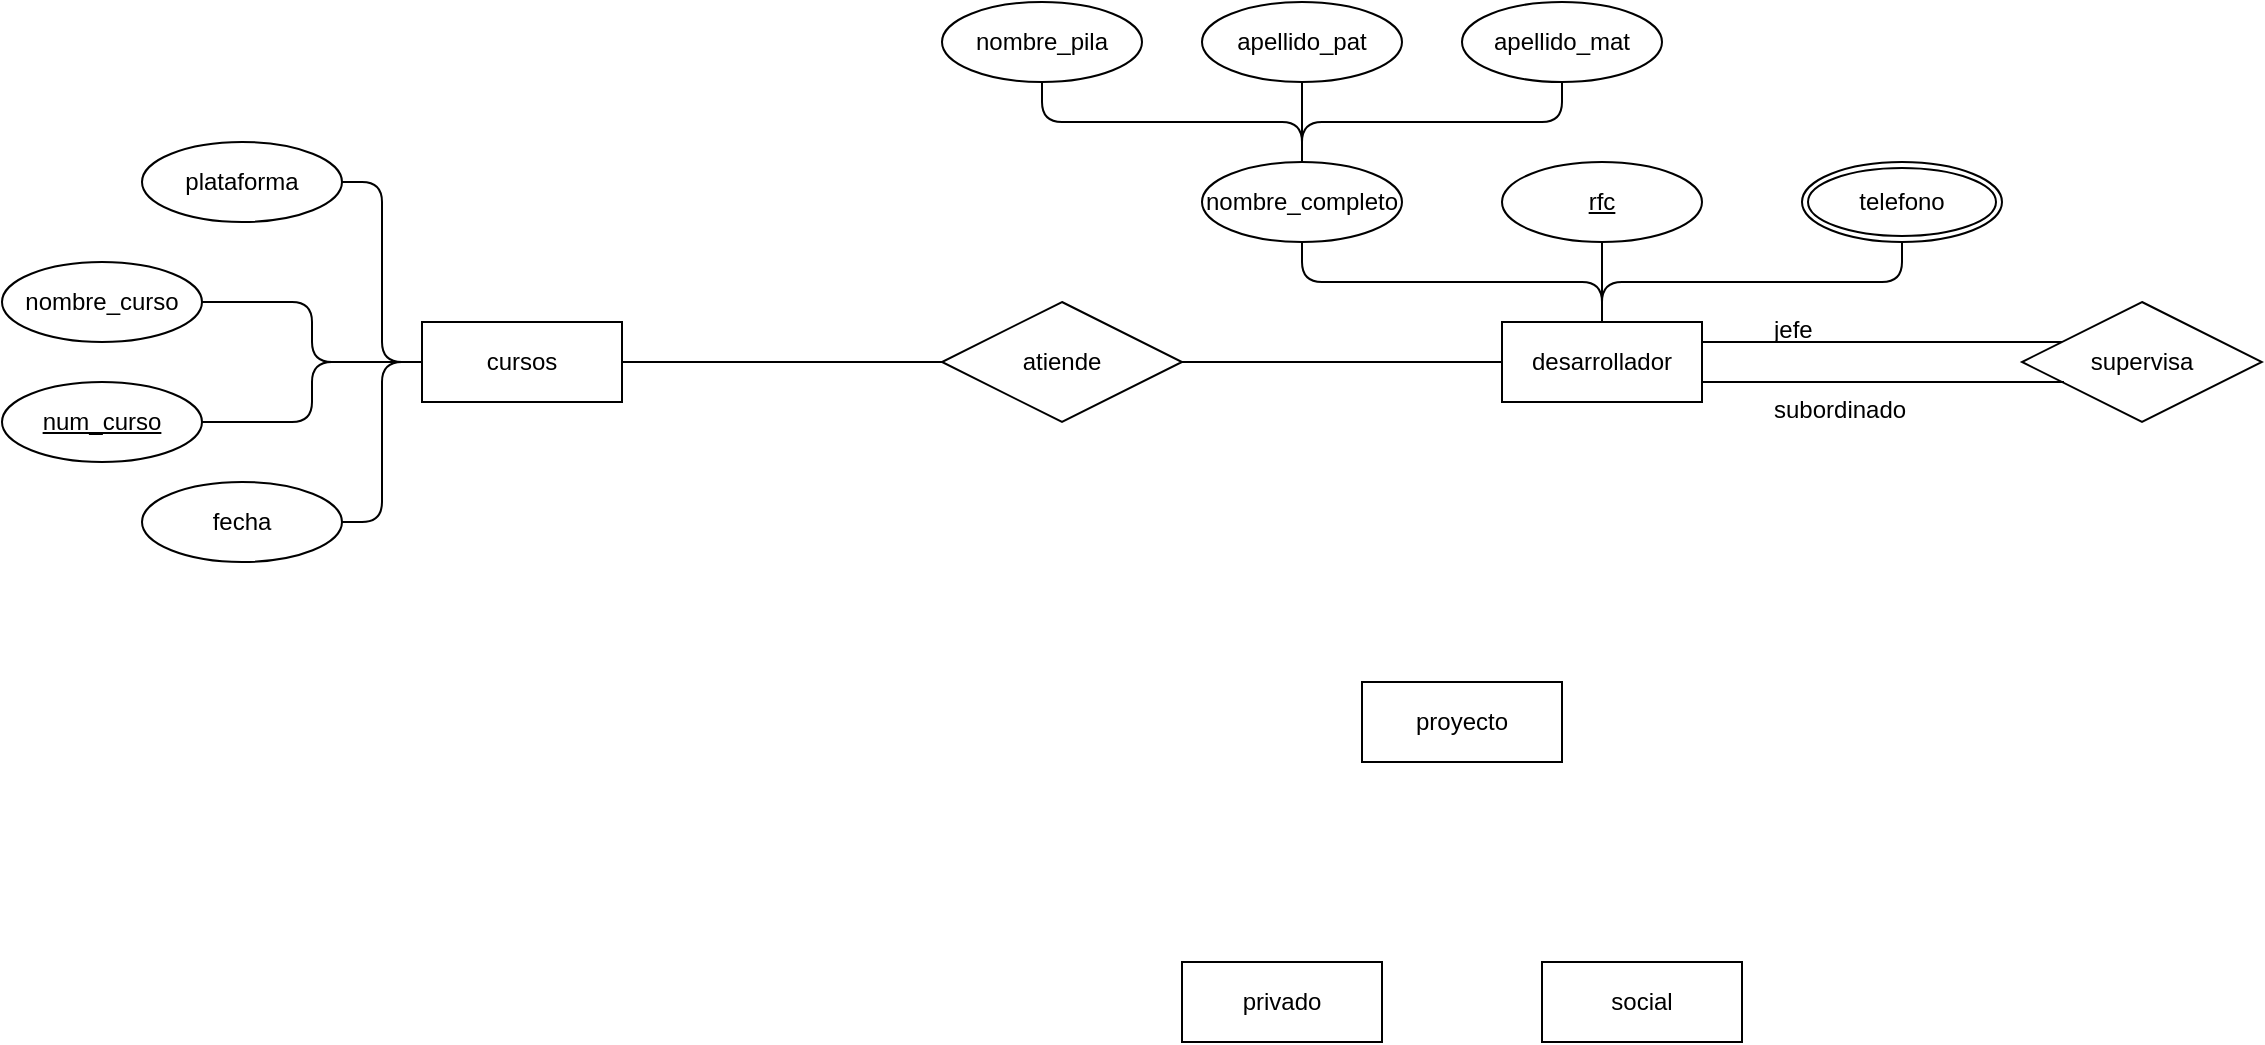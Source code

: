 <mxfile version="24.6.4" type="github">
  <diagram name="Page-1" id="w4DmklgDbc6xixvKzRbn">
    <mxGraphModel dx="2284" dy="789" grid="1" gridSize="10" guides="1" tooltips="1" connect="1" arrows="1" fold="1" page="1" pageScale="1" pageWidth="850" pageHeight="1100" math="0" shadow="0">
      <root>
        <mxCell id="0" />
        <mxCell id="1" parent="0" />
        <mxCell id="DrMKuOF9DL7T5SG4hzMI-1" value="proyecto" style="whiteSpace=wrap;html=1;align=center;" vertex="1" parent="1">
          <mxGeometry x="370" y="380" width="100" height="40" as="geometry" />
        </mxCell>
        <mxCell id="DrMKuOF9DL7T5SG4hzMI-16" style="edgeStyle=orthogonalEdgeStyle;rounded=1;orthogonalLoop=1;jettySize=auto;html=1;exitX=0.5;exitY=0;exitDx=0;exitDy=0;entryX=0.5;entryY=1;entryDx=0;entryDy=0;curved=0;endArrow=none;endFill=0;" edge="1" parent="1" source="DrMKuOF9DL7T5SG4hzMI-2" target="DrMKuOF9DL7T5SG4hzMI-15">
          <mxGeometry relative="1" as="geometry" />
        </mxCell>
        <mxCell id="DrMKuOF9DL7T5SG4hzMI-17" style="edgeStyle=orthogonalEdgeStyle;rounded=1;orthogonalLoop=1;jettySize=auto;html=1;exitX=0.5;exitY=0;exitDx=0;exitDy=0;entryX=0.5;entryY=1;entryDx=0;entryDy=0;curved=0;endArrow=none;endFill=0;" edge="1" parent="1" source="DrMKuOF9DL7T5SG4hzMI-2" target="DrMKuOF9DL7T5SG4hzMI-14">
          <mxGeometry relative="1" as="geometry" />
        </mxCell>
        <mxCell id="DrMKuOF9DL7T5SG4hzMI-2" value="desarrollador" style="whiteSpace=wrap;html=1;align=center;" vertex="1" parent="1">
          <mxGeometry x="440" y="200" width="100" height="40" as="geometry" />
        </mxCell>
        <mxCell id="DrMKuOF9DL7T5SG4hzMI-3" value="social" style="whiteSpace=wrap;html=1;align=center;" vertex="1" parent="1">
          <mxGeometry x="460" y="520" width="100" height="40" as="geometry" />
        </mxCell>
        <mxCell id="DrMKuOF9DL7T5SG4hzMI-4" value="privado" style="whiteSpace=wrap;html=1;align=center;" vertex="1" parent="1">
          <mxGeometry x="280" y="520" width="100" height="40" as="geometry" />
        </mxCell>
        <mxCell id="DrMKuOF9DL7T5SG4hzMI-9" style="edgeStyle=orthogonalEdgeStyle;rounded=1;orthogonalLoop=1;jettySize=auto;html=1;exitX=0.5;exitY=0;exitDx=0;exitDy=0;entryX=0.5;entryY=1;entryDx=0;entryDy=0;curved=0;endArrow=none;endFill=0;" edge="1" parent="1" source="DrMKuOF9DL7T5SG4hzMI-5" target="DrMKuOF9DL7T5SG4hzMI-8">
          <mxGeometry relative="1" as="geometry" />
        </mxCell>
        <mxCell id="DrMKuOF9DL7T5SG4hzMI-10" style="edgeStyle=orthogonalEdgeStyle;rounded=1;orthogonalLoop=1;jettySize=auto;html=1;exitX=0.5;exitY=0;exitDx=0;exitDy=0;entryX=0.5;entryY=1;entryDx=0;entryDy=0;curved=0;endArrow=none;endFill=0;" edge="1" parent="1" source="DrMKuOF9DL7T5SG4hzMI-5" target="DrMKuOF9DL7T5SG4hzMI-7">
          <mxGeometry relative="1" as="geometry" />
        </mxCell>
        <mxCell id="DrMKuOF9DL7T5SG4hzMI-11" style="edgeStyle=orthogonalEdgeStyle;rounded=1;orthogonalLoop=1;jettySize=auto;html=1;exitX=0.5;exitY=0;exitDx=0;exitDy=0;entryX=0.5;entryY=1;entryDx=0;entryDy=0;curved=0;endArrow=none;endFill=0;" edge="1" parent="1" source="DrMKuOF9DL7T5SG4hzMI-5" target="DrMKuOF9DL7T5SG4hzMI-6">
          <mxGeometry relative="1" as="geometry" />
        </mxCell>
        <mxCell id="DrMKuOF9DL7T5SG4hzMI-12" style="edgeStyle=orthogonalEdgeStyle;rounded=1;orthogonalLoop=1;jettySize=auto;html=1;exitX=0.5;exitY=1;exitDx=0;exitDy=0;entryX=0.5;entryY=0;entryDx=0;entryDy=0;curved=0;endArrow=none;endFill=0;" edge="1" parent="1" source="DrMKuOF9DL7T5SG4hzMI-5" target="DrMKuOF9DL7T5SG4hzMI-2">
          <mxGeometry relative="1" as="geometry" />
        </mxCell>
        <mxCell id="DrMKuOF9DL7T5SG4hzMI-5" value="nombre_completo" style="ellipse;whiteSpace=wrap;html=1;align=center;" vertex="1" parent="1">
          <mxGeometry x="290" y="120" width="100" height="40" as="geometry" />
        </mxCell>
        <mxCell id="DrMKuOF9DL7T5SG4hzMI-6" value="apellido_mat" style="ellipse;whiteSpace=wrap;html=1;align=center;" vertex="1" parent="1">
          <mxGeometry x="420" y="40" width="100" height="40" as="geometry" />
        </mxCell>
        <mxCell id="DrMKuOF9DL7T5SG4hzMI-7" value="apellido_pat" style="ellipse;whiteSpace=wrap;html=1;align=center;" vertex="1" parent="1">
          <mxGeometry x="290" y="40" width="100" height="40" as="geometry" />
        </mxCell>
        <mxCell id="DrMKuOF9DL7T5SG4hzMI-8" value="nombre_pila" style="ellipse;whiteSpace=wrap;html=1;align=center;" vertex="1" parent="1">
          <mxGeometry x="160" y="40" width="100" height="40" as="geometry" />
        </mxCell>
        <mxCell id="DrMKuOF9DL7T5SG4hzMI-14" value="telefono" style="ellipse;shape=doubleEllipse;margin=3;whiteSpace=wrap;html=1;align=center;" vertex="1" parent="1">
          <mxGeometry x="590" y="120" width="100" height="40" as="geometry" />
        </mxCell>
        <mxCell id="DrMKuOF9DL7T5SG4hzMI-15" value="rfc" style="ellipse;whiteSpace=wrap;html=1;align=center;fontStyle=4;" vertex="1" parent="1">
          <mxGeometry x="440" y="120" width="100" height="40" as="geometry" />
        </mxCell>
        <mxCell id="DrMKuOF9DL7T5SG4hzMI-18" value="supervisa" style="shape=rhombus;perimeter=rhombusPerimeter;whiteSpace=wrap;html=1;align=center;" vertex="1" parent="1">
          <mxGeometry x="700" y="190" width="120" height="60" as="geometry" />
        </mxCell>
        <mxCell id="DrMKuOF9DL7T5SG4hzMI-20" style="edgeStyle=orthogonalEdgeStyle;rounded=1;orthogonalLoop=1;jettySize=auto;html=1;exitX=1;exitY=0.25;exitDx=0;exitDy=0;entryX=0.167;entryY=0.333;entryDx=0;entryDy=0;entryPerimeter=0;curved=0;endArrow=none;endFill=0;" edge="1" parent="1" source="DrMKuOF9DL7T5SG4hzMI-2" target="DrMKuOF9DL7T5SG4hzMI-18">
          <mxGeometry relative="1" as="geometry" />
        </mxCell>
        <mxCell id="DrMKuOF9DL7T5SG4hzMI-21" style="edgeStyle=orthogonalEdgeStyle;rounded=1;orthogonalLoop=1;jettySize=auto;html=1;exitX=1;exitY=0.75;exitDx=0;exitDy=0;entryX=0.175;entryY=0.667;entryDx=0;entryDy=0;entryPerimeter=0;endArrow=none;endFill=0;curved=0;" edge="1" parent="1" source="DrMKuOF9DL7T5SG4hzMI-2" target="DrMKuOF9DL7T5SG4hzMI-18">
          <mxGeometry relative="1" as="geometry" />
        </mxCell>
        <mxCell id="DrMKuOF9DL7T5SG4hzMI-22" value="jefe" style="text;strokeColor=none;fillColor=none;spacingLeft=4;spacingRight=4;overflow=hidden;rotatable=0;points=[[0,0.5],[1,0.5]];portConstraint=eastwest;fontSize=12;whiteSpace=wrap;html=1;" vertex="1" parent="1">
          <mxGeometry x="570" y="190" width="40" height="30" as="geometry" />
        </mxCell>
        <mxCell id="DrMKuOF9DL7T5SG4hzMI-23" value="subordinado" style="text;strokeColor=none;fillColor=none;spacingLeft=4;spacingRight=4;overflow=hidden;rotatable=0;points=[[0,0.5],[1,0.5]];portConstraint=eastwest;fontSize=12;whiteSpace=wrap;html=1;" vertex="1" parent="1">
          <mxGeometry x="570" y="230" width="80" height="30" as="geometry" />
        </mxCell>
        <mxCell id="DrMKuOF9DL7T5SG4hzMI-25" style="edgeStyle=orthogonalEdgeStyle;rounded=1;orthogonalLoop=1;jettySize=auto;html=1;exitX=1;exitY=0.5;exitDx=0;exitDy=0;entryX=0;entryY=0.5;entryDx=0;entryDy=0;curved=0;endArrow=none;endFill=0;" edge="1" parent="1" source="DrMKuOF9DL7T5SG4hzMI-24" target="DrMKuOF9DL7T5SG4hzMI-2">
          <mxGeometry relative="1" as="geometry" />
        </mxCell>
        <mxCell id="DrMKuOF9DL7T5SG4hzMI-24" value="atiende" style="shape=rhombus;perimeter=rhombusPerimeter;whiteSpace=wrap;html=1;align=center;" vertex="1" parent="1">
          <mxGeometry x="160" y="190" width="120" height="60" as="geometry" />
        </mxCell>
        <mxCell id="DrMKuOF9DL7T5SG4hzMI-31" style="edgeStyle=orthogonalEdgeStyle;rounded=1;orthogonalLoop=1;jettySize=auto;html=1;exitX=1;exitY=0.5;exitDx=0;exitDy=0;entryX=0;entryY=0.5;entryDx=0;entryDy=0;curved=0;endArrow=none;endFill=0;" edge="1" parent="1" source="DrMKuOF9DL7T5SG4hzMI-26" target="DrMKuOF9DL7T5SG4hzMI-24">
          <mxGeometry relative="1" as="geometry" />
        </mxCell>
        <mxCell id="DrMKuOF9DL7T5SG4hzMI-32" style="edgeStyle=orthogonalEdgeStyle;rounded=1;orthogonalLoop=1;jettySize=auto;html=1;exitX=0;exitY=0.5;exitDx=0;exitDy=0;entryX=1;entryY=0.5;entryDx=0;entryDy=0;curved=0;endArrow=none;endFill=0;" edge="1" parent="1" source="DrMKuOF9DL7T5SG4hzMI-26" target="DrMKuOF9DL7T5SG4hzMI-30">
          <mxGeometry relative="1" as="geometry" />
        </mxCell>
        <mxCell id="DrMKuOF9DL7T5SG4hzMI-33" style="edgeStyle=orthogonalEdgeStyle;rounded=1;orthogonalLoop=1;jettySize=auto;html=1;exitX=0;exitY=0.5;exitDx=0;exitDy=0;entryX=1;entryY=0.5;entryDx=0;entryDy=0;curved=0;endArrow=none;endFill=0;" edge="1" parent="1" source="DrMKuOF9DL7T5SG4hzMI-26" target="DrMKuOF9DL7T5SG4hzMI-27">
          <mxGeometry relative="1" as="geometry" />
        </mxCell>
        <mxCell id="DrMKuOF9DL7T5SG4hzMI-34" style="edgeStyle=orthogonalEdgeStyle;rounded=1;orthogonalLoop=1;jettySize=auto;html=1;exitX=0;exitY=0.5;exitDx=0;exitDy=0;entryX=1;entryY=0.5;entryDx=0;entryDy=0;curved=0;endArrow=none;endFill=0;" edge="1" parent="1" source="DrMKuOF9DL7T5SG4hzMI-26" target="DrMKuOF9DL7T5SG4hzMI-28">
          <mxGeometry relative="1" as="geometry" />
        </mxCell>
        <mxCell id="DrMKuOF9DL7T5SG4hzMI-35" style="edgeStyle=orthogonalEdgeStyle;rounded=1;orthogonalLoop=1;jettySize=auto;html=1;exitX=0;exitY=0.5;exitDx=0;exitDy=0;entryX=1;entryY=0.5;entryDx=0;entryDy=0;curved=0;endArrow=none;endFill=0;" edge="1" parent="1" source="DrMKuOF9DL7T5SG4hzMI-26" target="DrMKuOF9DL7T5SG4hzMI-29">
          <mxGeometry relative="1" as="geometry" />
        </mxCell>
        <mxCell id="DrMKuOF9DL7T5SG4hzMI-26" value="cursos" style="whiteSpace=wrap;html=1;align=center;" vertex="1" parent="1">
          <mxGeometry x="-100" y="200" width="100" height="40" as="geometry" />
        </mxCell>
        <mxCell id="DrMKuOF9DL7T5SG4hzMI-27" value="num_curso" style="ellipse;whiteSpace=wrap;html=1;align=center;fontStyle=4;" vertex="1" parent="1">
          <mxGeometry x="-310" y="230" width="100" height="40" as="geometry" />
        </mxCell>
        <mxCell id="DrMKuOF9DL7T5SG4hzMI-28" value="plataforma" style="ellipse;whiteSpace=wrap;html=1;align=center;" vertex="1" parent="1">
          <mxGeometry x="-240" y="110" width="100" height="40" as="geometry" />
        </mxCell>
        <mxCell id="DrMKuOF9DL7T5SG4hzMI-29" value="fecha" style="ellipse;whiteSpace=wrap;html=1;align=center;" vertex="1" parent="1">
          <mxGeometry x="-240" y="280" width="100" height="40" as="geometry" />
        </mxCell>
        <mxCell id="DrMKuOF9DL7T5SG4hzMI-30" value="nombre_curso" style="ellipse;whiteSpace=wrap;html=1;align=center;" vertex="1" parent="1">
          <mxGeometry x="-310" y="170" width="100" height="40" as="geometry" />
        </mxCell>
      </root>
    </mxGraphModel>
  </diagram>
</mxfile>
